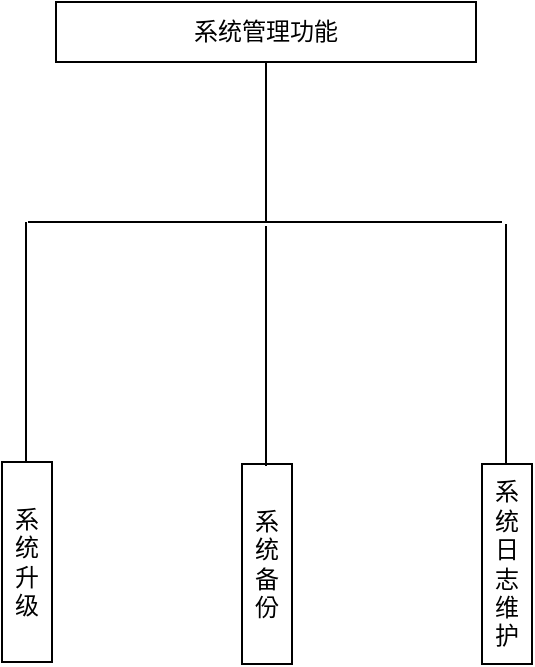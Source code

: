 <mxfile version="21.8.2" type="github">
  <diagram name="第 1 页" id="Qo9KmznOI12Qe0NwcF_7">
    <mxGraphModel dx="1562" dy="830" grid="1" gridSize="10" guides="1" tooltips="1" connect="1" arrows="1" fold="1" page="1" pageScale="1" pageWidth="827" pageHeight="1169" math="0" shadow="0">
      <root>
        <mxCell id="0" />
        <mxCell id="1" parent="0" />
        <mxCell id="MoK5RDMrey-hd4OMlCKA-1" value="&lt;font face=&quot;宋体&quot;&gt;系统管理功能&lt;/font&gt;" style="rounded=0;whiteSpace=wrap;html=1;" vertex="1" parent="1">
          <mxGeometry x="137" y="90" width="210" height="30" as="geometry" />
        </mxCell>
        <mxCell id="MoK5RDMrey-hd4OMlCKA-2" value="" style="endArrow=none;html=1;rounded=0;entryX=0.5;entryY=1;entryDx=0;entryDy=0;" edge="1" parent="1" target="MoK5RDMrey-hd4OMlCKA-1">
          <mxGeometry width="50" height="50" relative="1" as="geometry">
            <mxPoint x="242" y="200" as="sourcePoint" />
            <mxPoint x="102" y="370" as="targetPoint" />
          </mxGeometry>
        </mxCell>
        <mxCell id="MoK5RDMrey-hd4OMlCKA-3" value="&lt;font face=&quot;宋体&quot;&gt;系统备份&lt;/font&gt;" style="rounded=0;whiteSpace=wrap;html=1;" vertex="1" parent="1">
          <mxGeometry x="230" y="321" width="25" height="100" as="geometry" />
        </mxCell>
        <mxCell id="MoK5RDMrey-hd4OMlCKA-4" value="" style="endArrow=none;html=1;rounded=0;" edge="1" parent="1">
          <mxGeometry width="50" height="50" relative="1" as="geometry">
            <mxPoint x="123" y="200" as="sourcePoint" />
            <mxPoint x="360" y="200" as="targetPoint" />
          </mxGeometry>
        </mxCell>
        <mxCell id="MoK5RDMrey-hd4OMlCKA-5" value="&lt;font face=&quot;宋体&quot;&gt;系统升级&lt;/font&gt;" style="rounded=0;whiteSpace=wrap;html=1;" vertex="1" parent="1">
          <mxGeometry x="110" y="320" width="25" height="100" as="geometry" />
        </mxCell>
        <mxCell id="MoK5RDMrey-hd4OMlCKA-6" value="" style="endArrow=none;html=1;rounded=0;" edge="1" parent="1">
          <mxGeometry width="50" height="50" relative="1" as="geometry">
            <mxPoint x="122" y="320" as="sourcePoint" />
            <mxPoint x="122" y="200" as="targetPoint" />
          </mxGeometry>
        </mxCell>
        <mxCell id="MoK5RDMrey-hd4OMlCKA-7" value="&lt;font face=&quot;宋体&quot;&gt;系统日志维护&lt;/font&gt;" style="rounded=0;whiteSpace=wrap;html=1;" vertex="1" parent="1">
          <mxGeometry x="350" y="321" width="25" height="100" as="geometry" />
        </mxCell>
        <mxCell id="MoK5RDMrey-hd4OMlCKA-8" value="" style="endArrow=none;html=1;rounded=0;" edge="1" parent="1">
          <mxGeometry width="50" height="50" relative="1" as="geometry">
            <mxPoint x="362" y="321" as="sourcePoint" />
            <mxPoint x="362" y="201" as="targetPoint" />
          </mxGeometry>
        </mxCell>
        <mxCell id="MoK5RDMrey-hd4OMlCKA-11" value="" style="endArrow=none;html=1;rounded=0;" edge="1" parent="1">
          <mxGeometry width="50" height="50" relative="1" as="geometry">
            <mxPoint x="242" y="322" as="sourcePoint" />
            <mxPoint x="242" y="202" as="targetPoint" />
          </mxGeometry>
        </mxCell>
      </root>
    </mxGraphModel>
  </diagram>
</mxfile>
